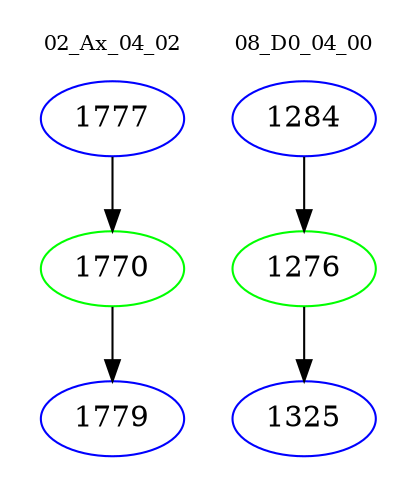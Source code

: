 digraph{
subgraph cluster_0 {
color = white
label = "02_Ax_04_02";
fontsize=10;
T0_1777 [label="1777", color="blue"]
T0_1777 -> T0_1770 [color="black"]
T0_1770 [label="1770", color="green"]
T0_1770 -> T0_1779 [color="black"]
T0_1779 [label="1779", color="blue"]
}
subgraph cluster_1 {
color = white
label = "08_D0_04_00";
fontsize=10;
T1_1284 [label="1284", color="blue"]
T1_1284 -> T1_1276 [color="black"]
T1_1276 [label="1276", color="green"]
T1_1276 -> T1_1325 [color="black"]
T1_1325 [label="1325", color="blue"]
}
}
